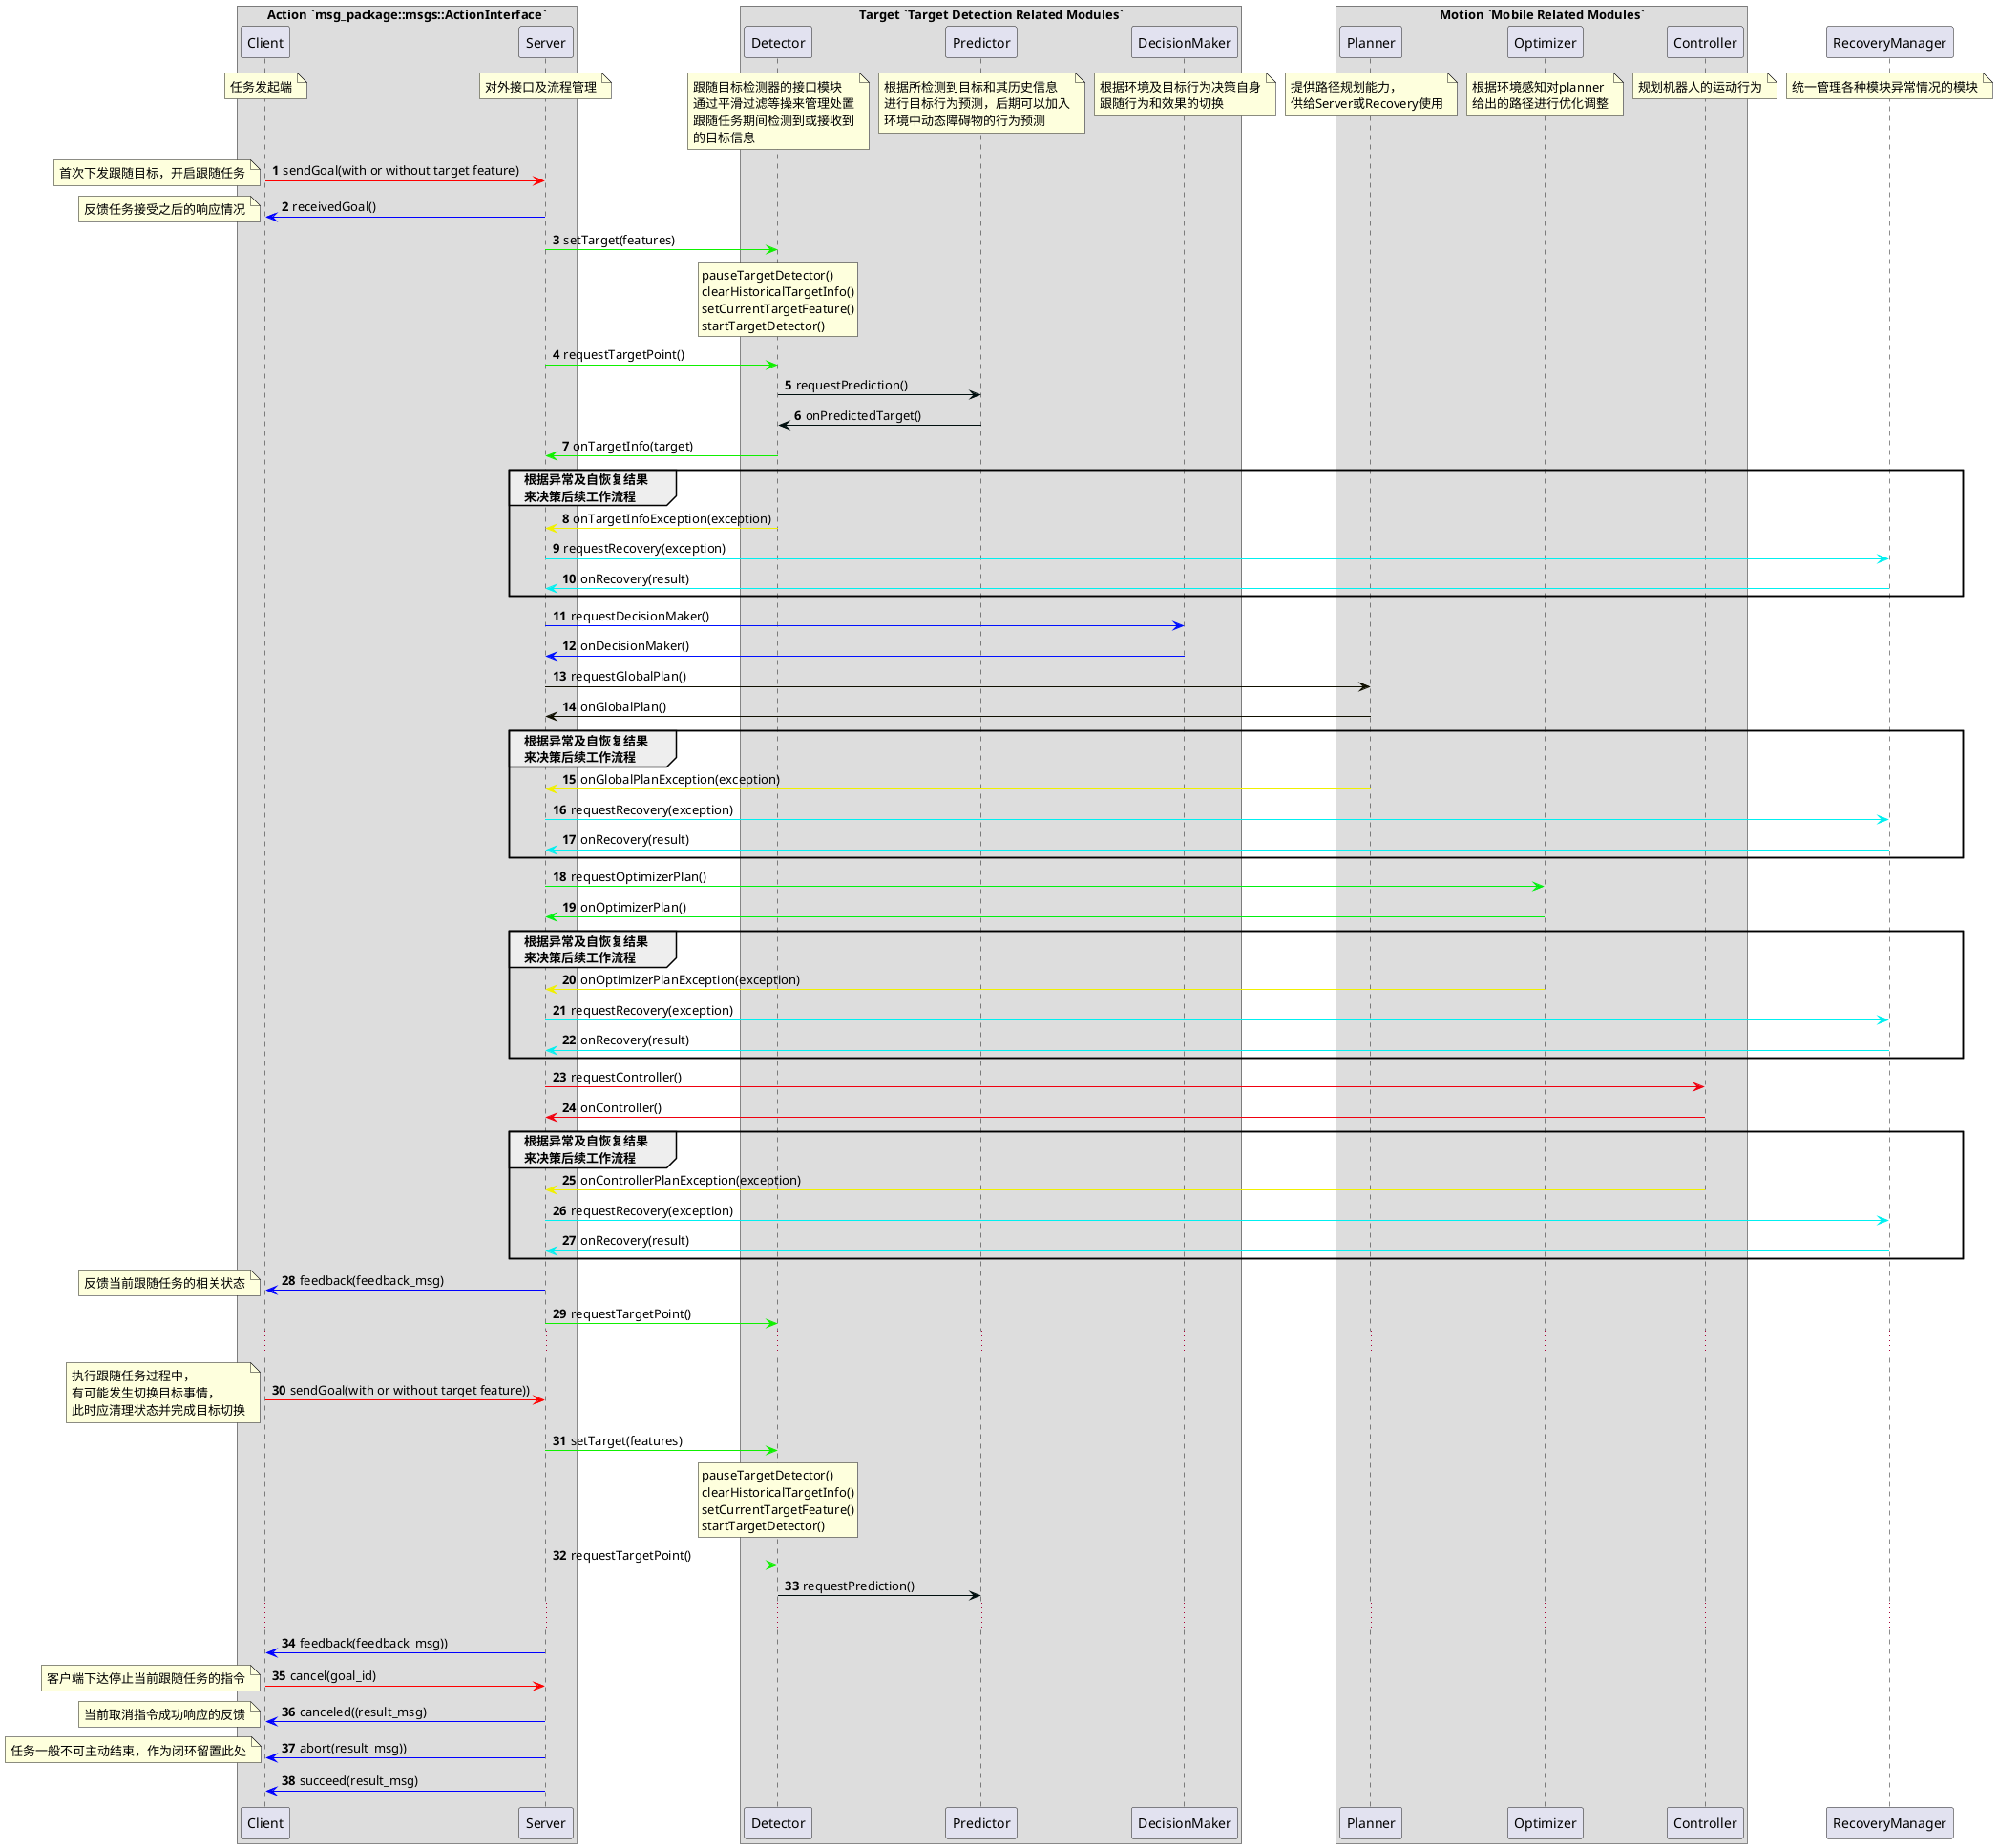 @startuml
'https://plantuml.com/sequence-diagram
'author: zhangchuanfa
'description: person following workflow

autonumber

box Action `msg_package::msgs::ActionInterface`
participant Client
participant Server
end box

box Target `Target Detection Related Modules`
participant Detector
participant Predictor
participant DecisionMaker
end box

box Motion `Mobile Related Modules`
participant Planner
participant Optimizer
participant Controller
end box
participant RecoveryManager

note over Client: 任务发起端
/note over Server: 对外接口及流程管理
/note over Detector: 跟随目标检测器的接口模块\n通过平滑过滤等操来管理处置\n跟随任务期间检测到或接收到\n的目标信息
/note over Predictor: 根据所检测到目标和其历史信息\n进行目标行为预测，后期可以加入\n环境中动态障碍物的行为预测
/note over DecisionMaker: 根据环境及目标行为决策自身\n跟随行为和效果的切换
/note over Planner: 提供路径规划能力，\n供给Server或Recovery使用
/note over Optimizer: 根据环境感知对planner\n给出的路径进行优化调整
/note over Controller: 规划机器人的运动行为
/note over RecoveryManager: 统一管理各种模块异常情况的模块

Client -[#red]> Server: sendGoal(with or without target feature)
note left: 首次下发跟随目标，开启跟随任务
Server -[#blue]> Client: receivedGoal()
note left: 反馈任务接受之后的响应情况

Server -[#0ff000]> Detector: setTarget(features)
rnote over Detector: pauseTargetDetector()\nclearHistoricalTargetInfo()\nsetCurrentTargetFeature()\nstartTargetDetector()
Server -[#0ff000]> Detector: requestTargetPoint()
Detector -[#000f0f]> Predictor: requestPrediction()
Predictor -[#000f0f]> Detector: onPredictedTarget()
Detector -[#0ff000]> Server: onTargetInfo(target)
group   根据异常及自恢复结果\n来决策后续工作流程
    Detector -[#f0f000]> Server: onTargetInfoException(exception)
    Server -[#00f0f0]> RecoveryManager: requestRecovery(exception)
    RecoveryManager -[#00f0f0]> Server: onRecovery(result)
end
Server -[#000fff]> DecisionMaker: requestDecisionMaker()
DecisionMaker -[#000fff]> Server: onDecisionMaker()

Server -[#0f0f00]> Planner: requestGlobalPlan()
Planner -[#0f0f00]> Server: onGlobalPlan()
group   根据异常及自恢复结果\n来决策后续工作流程
    Planner -[#f0f000]> Server: onGlobalPlanException(exception)
    Server -[#00f0f0]> RecoveryManager: requestRecovery(exception)
    RecoveryManager -[#00f0f0]> Server: onRecovery(result)
end

Server -[#00f00f]> Optimizer: requestOptimizerPlan()
Optimizer -[#00f00f]> Server: onOptimizerPlan()
group   根据异常及自恢复结果\n来决策后续工作流程
    Optimizer -[#f0f000]> Server: onOptimizerPlanException(exception)
    Server -[#00f0f0]> RecoveryManager: requestRecovery(exception)
    RecoveryManager -[#00f0f0]> Server: onRecovery(result)
end
Server -[#f0000f]> Controller: requestController()
Controller -[#f0000f]> Server: onController()
group   根据异常及自恢复结果\n来决策后续工作流程
    Controller -[#f0f000]> Server: onControllerPlanException(exception)
    Server -[#00f0f0]> RecoveryManager: requestRecovery(exception)
    RecoveryManager -[#00f0f0]> Server: onRecovery(result)
end

Server -[#blue]> Client: feedback(feedback_msg)
note left: 反馈当前跟随任务的相关状态
Server -[#0ff000]> Detector: requestTargetPoint()
...

Client -[#red]> Server: sendGoal(with or without target feature))
note left: 执行跟随任务过程中，\n有可能发生切换目标事情，\n此时应清理状态并完成目标切换

Server -[#0ff000]> Detector: setTarget(features)
rnote over Detector: pauseTargetDetector()\nclearHistoricalTargetInfo()\nsetCurrentTargetFeature()\nstartTargetDetector()
Server -[#0ff000]> Detector: requestTargetPoint()
Detector -[#000f0f]> Predictor: requestPrediction()
...
Server -[#blue]> Client: feedback(feedback_msg))
Client -[#red]> Server: cancel(goal_id)
note left: 客户端下达停止当前跟随任务的指令
Server -[#blue]> Client: canceled((result_msg)
note left: 当前取消指令成功响应的反馈
Server -[#blue]> Client: abort(result_msg))
note left: 任务一般不可主动结束，作为闭环留置此处
Server -[#blue]> Client: succeed(result_msg)















'alt#Gold #LightBlue Successful in request
'    Detector -[#f0f000]> Server: onTargetInfo(target)
'else  #Pink Failure in request
'    Detector -[#f0f000]> Server: onTargetInfoException(exception)
'    Server -[#00f0f0]> RecoveryManager: requestRecovery(exception)
'    RecoveryManager -[#00f0f0]> Server: onRecovery(result)
'    note left: 根据异常及自恢复结果\n来决策后续工作流程
'end
'alt#Gold #LightBlue Successful in request


@enduml